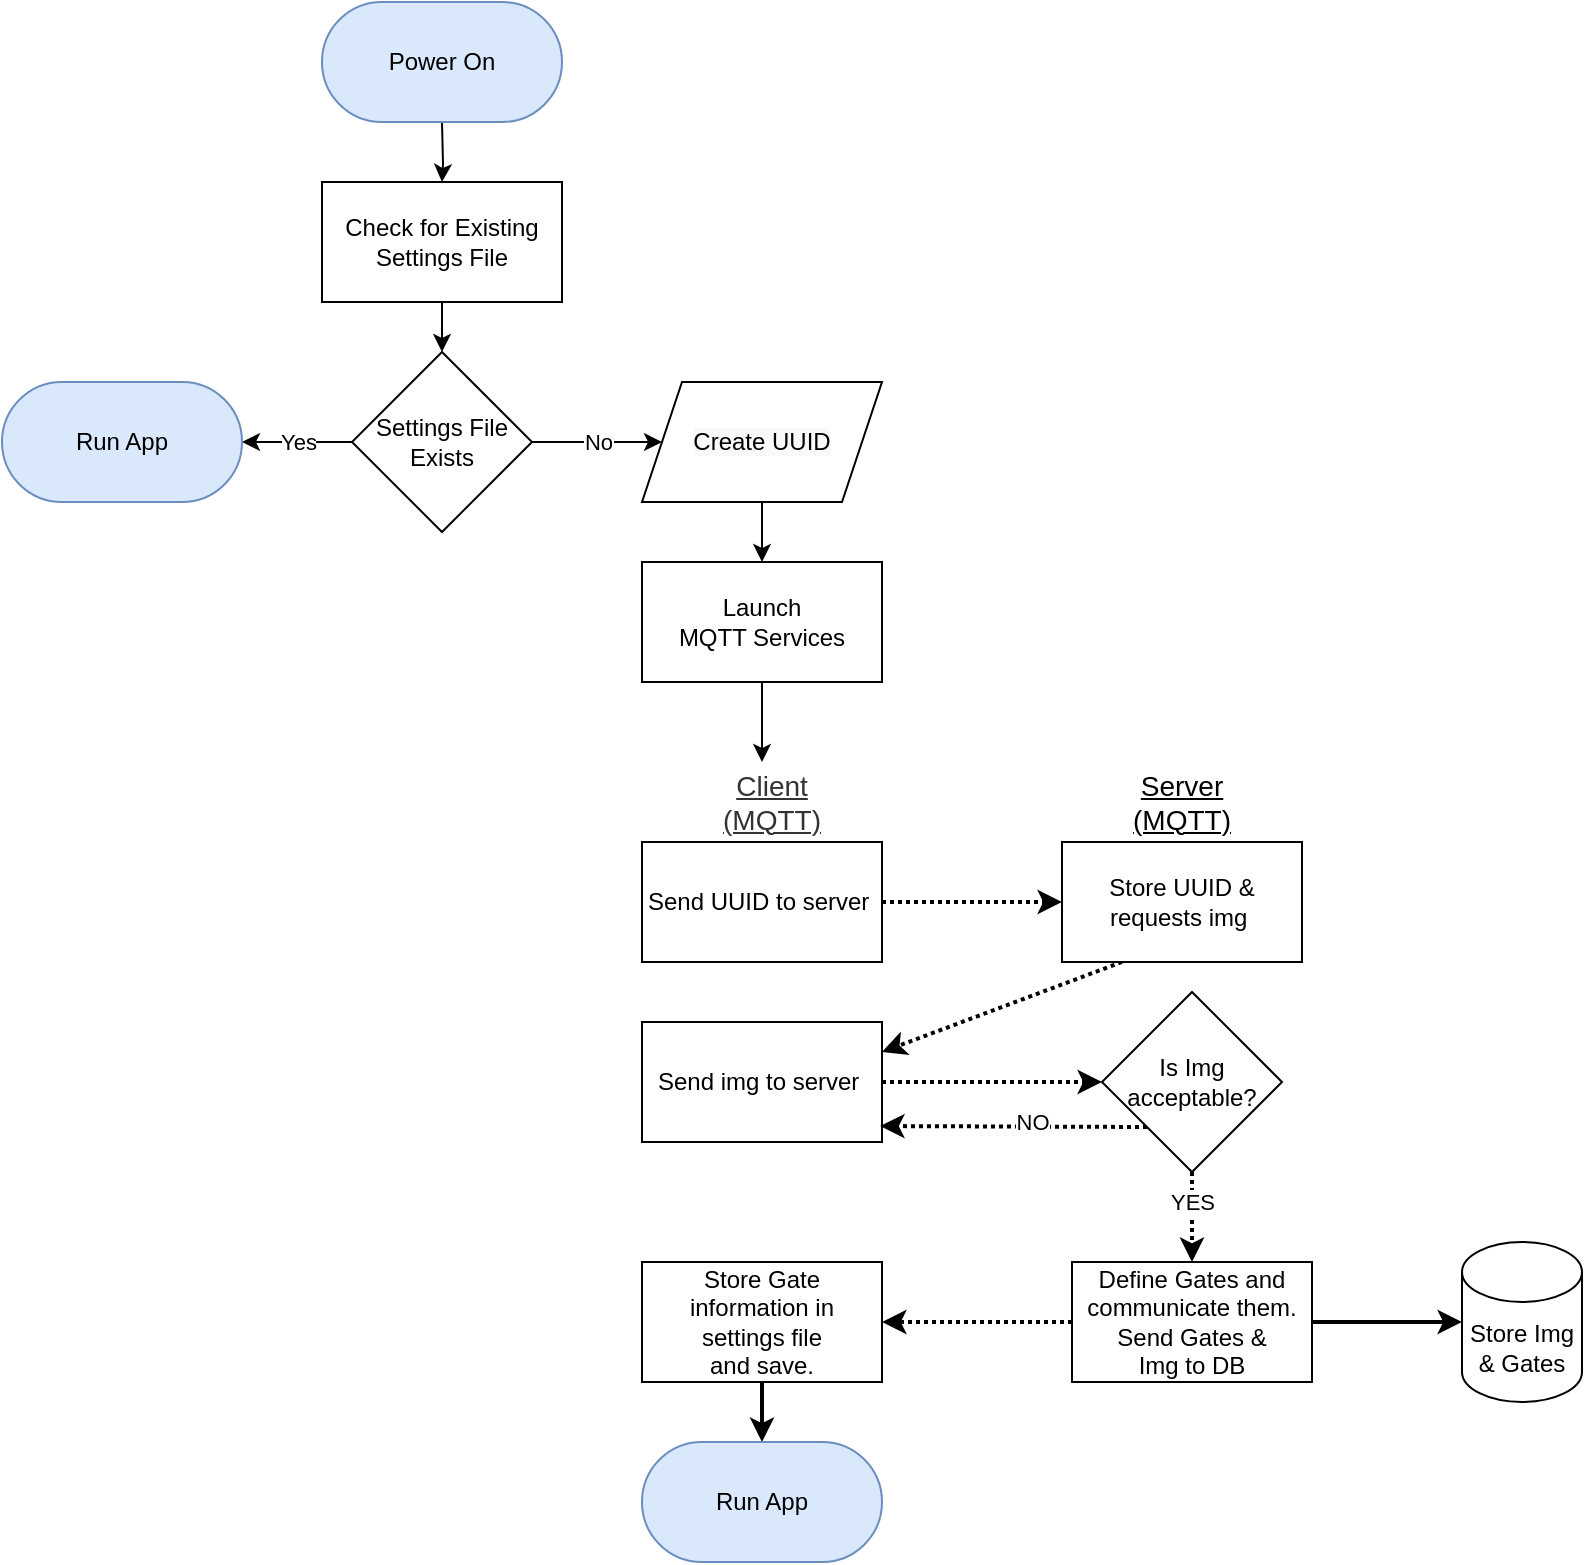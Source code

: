 <mxfile version="14.5.3" type="github">
  <diagram id="_rReVu5g_Auf4cNDGn35" name="New Device">
    <mxGraphModel dx="883" dy="1422" grid="1" gridSize="10" guides="1" tooltips="1" connect="1" arrows="1" fold="1" page="1" pageScale="1" pageWidth="827" pageHeight="1169" math="0" shadow="0">
      <root>
        <mxCell id="0" />
        <mxCell id="1" parent="0" />
        <mxCell id="6po-A100Z-l5aX3hD2p_-6" value="" style="edgeStyle=orthogonalEdgeStyle;rounded=0;orthogonalLoop=1;jettySize=auto;html=1;" parent="1" target="6po-A100Z-l5aX3hD2p_-5" edge="1">
          <mxGeometry relative="1" as="geometry">
            <mxPoint x="250" y="100" as="sourcePoint" />
          </mxGeometry>
        </mxCell>
        <mxCell id="6po-A100Z-l5aX3hD2p_-9" value="" style="edgeStyle=orthogonalEdgeStyle;rounded=0;orthogonalLoop=1;jettySize=auto;html=1;" parent="1" source="6po-A100Z-l5aX3hD2p_-5" target="6po-A100Z-l5aX3hD2p_-8" edge="1">
          <mxGeometry relative="1" as="geometry" />
        </mxCell>
        <mxCell id="6po-A100Z-l5aX3hD2p_-5" value="Check for Existing Settings File" style="rounded=0;whiteSpace=wrap;html=1;" parent="1" vertex="1">
          <mxGeometry x="190" y="130" width="120" height="60" as="geometry" />
        </mxCell>
        <mxCell id="6po-A100Z-l5aX3hD2p_-7" value="Power On" style="rounded=1;whiteSpace=wrap;html=1;arcSize=50;fillColor=#dae8fc;strokeColor=#6c8ebf;" parent="1" vertex="1">
          <mxGeometry x="190" y="40" width="120" height="60" as="geometry" />
        </mxCell>
        <mxCell id="6po-A100Z-l5aX3hD2p_-11" value="No" style="edgeStyle=orthogonalEdgeStyle;rounded=0;orthogonalLoop=1;jettySize=auto;html=1;entryX=0;entryY=0.5;entryDx=0;entryDy=0;" parent="1" source="6po-A100Z-l5aX3hD2p_-8" target="5w6-nihi4L7VhGELpMjX-3" edge="1">
          <mxGeometry relative="1" as="geometry">
            <mxPoint x="350" y="260" as="targetPoint" />
          </mxGeometry>
        </mxCell>
        <mxCell id="6po-A100Z-l5aX3hD2p_-13" value="Yes" style="edgeStyle=orthogonalEdgeStyle;rounded=0;orthogonalLoop=1;jettySize=auto;html=1;" parent="1" source="6po-A100Z-l5aX3hD2p_-8" edge="1">
          <mxGeometry relative="1" as="geometry">
            <mxPoint x="150" y="260" as="targetPoint" />
          </mxGeometry>
        </mxCell>
        <mxCell id="6po-A100Z-l5aX3hD2p_-8" value="Settings File Exists" style="rhombus;whiteSpace=wrap;html=1;rounded=0;" parent="1" vertex="1">
          <mxGeometry x="205" y="215" width="90" height="90" as="geometry" />
        </mxCell>
        <mxCell id="5w6-nihi4L7VhGELpMjX-12" value="" style="edgeStyle=orthogonalEdgeStyle;rounded=0;orthogonalLoop=1;jettySize=auto;html=1;" edge="1" parent="1" source="5w6-nihi4L7VhGELpMjX-3" target="5w6-nihi4L7VhGELpMjX-9">
          <mxGeometry relative="1" as="geometry" />
        </mxCell>
        <mxCell id="5w6-nihi4L7VhGELpMjX-3" value="&lt;meta charset=&quot;utf-8&quot;&gt;&lt;span style=&quot;color: rgb(0, 0, 0); font-family: helvetica; font-size: 12px; font-style: normal; font-weight: 400; letter-spacing: normal; text-align: center; text-indent: 0px; text-transform: none; word-spacing: 0px; background-color: rgb(248, 249, 250); display: inline; float: none;&quot;&gt;Create UUID&lt;/span&gt;" style="shape=parallelogram;perimeter=parallelogramPerimeter;whiteSpace=wrap;html=1;fixedSize=1;" vertex="1" parent="1">
          <mxGeometry x="350" y="230" width="120" height="60" as="geometry" />
        </mxCell>
        <mxCell id="5w6-nihi4L7VhGELpMjX-21" style="edgeStyle=orthogonalEdgeStyle;rounded=0;orthogonalLoop=1;jettySize=auto;html=1;exitX=1;exitY=0.5;exitDx=0;exitDy=0;entryX=0;entryY=0.5;entryDx=0;entryDy=0;dashed=1;dashPattern=1 1;strokeWidth=2;" edge="1" parent="1" source="5w6-nihi4L7VhGELpMjX-5" target="5w6-nihi4L7VhGELpMjX-17">
          <mxGeometry relative="1" as="geometry" />
        </mxCell>
        <mxCell id="5w6-nihi4L7VhGELpMjX-5" value="Send UUID to server&amp;nbsp;" style="whiteSpace=wrap;html=1;" vertex="1" parent="1">
          <mxGeometry x="350" y="460" width="120" height="60" as="geometry" />
        </mxCell>
        <mxCell id="5w6-nihi4L7VhGELpMjX-13" value="" style="edgeStyle=orthogonalEdgeStyle;rounded=0;orthogonalLoop=1;jettySize=auto;html=1;" edge="1" parent="1" source="5w6-nihi4L7VhGELpMjX-9">
          <mxGeometry relative="1" as="geometry">
            <mxPoint x="410" y="420" as="targetPoint" />
          </mxGeometry>
        </mxCell>
        <mxCell id="5w6-nihi4L7VhGELpMjX-9" value="Launch&lt;br&gt;MQTT Services" style="whiteSpace=wrap;html=1;" vertex="1" parent="1">
          <mxGeometry x="350" y="320" width="120" height="60" as="geometry" />
        </mxCell>
        <mxCell id="5w6-nihi4L7VhGELpMjX-11" value="Run App" style="rounded=1;whiteSpace=wrap;html=1;arcSize=50;fillColor=#dae8fc;strokeColor=#6c8ebf;" vertex="1" parent="1">
          <mxGeometry x="30" y="230" width="120" height="60" as="geometry" />
        </mxCell>
        <mxCell id="5w6-nihi4L7VhGELpMjX-35" style="edgeStyle=none;rounded=0;orthogonalLoop=1;jettySize=auto;html=1;exitX=1;exitY=0.5;exitDx=0;exitDy=0;dashed=1;dashPattern=1 1;strokeWidth=2;" edge="1" parent="1" source="5w6-nihi4L7VhGELpMjX-14" target="5w6-nihi4L7VhGELpMjX-34">
          <mxGeometry relative="1" as="geometry" />
        </mxCell>
        <mxCell id="5w6-nihi4L7VhGELpMjX-14" value="Send img to server&amp;nbsp;" style="whiteSpace=wrap;html=1;" vertex="1" parent="1">
          <mxGeometry x="350" y="550" width="120" height="60" as="geometry" />
        </mxCell>
        <mxCell id="5w6-nihi4L7VhGELpMjX-20" style="rounded=0;orthogonalLoop=1;jettySize=auto;html=1;exitX=0.25;exitY=1;exitDx=0;exitDy=0;dashed=1;dashPattern=1 1;strokeWidth=2;entryX=1;entryY=0.25;entryDx=0;entryDy=0;" edge="1" parent="1" source="5w6-nihi4L7VhGELpMjX-17" target="5w6-nihi4L7VhGELpMjX-14">
          <mxGeometry relative="1" as="geometry">
            <mxPoint x="490" y="570" as="targetPoint" />
          </mxGeometry>
        </mxCell>
        <mxCell id="5w6-nihi4L7VhGELpMjX-17" value="Store UUID &amp;amp; requests img&amp;nbsp;" style="rounded=0;whiteSpace=wrap;html=1;" vertex="1" parent="1">
          <mxGeometry x="560" y="460" width="120" height="60" as="geometry" />
        </mxCell>
        <mxCell id="5w6-nihi4L7VhGELpMjX-22" value="&lt;font style=&quot;font-size: 14px&quot;&gt;&lt;u&gt;Client (MQTT)&lt;/u&gt;&lt;/font&gt;" style="text;html=1;align=center;verticalAlign=middle;whiteSpace=wrap;rounded=0;shadow=0;fontColor=#333333;fillColor=#ffffff;" vertex="1" parent="1">
          <mxGeometry x="390" y="430" width="50" height="20" as="geometry" />
        </mxCell>
        <mxCell id="5w6-nihi4L7VhGELpMjX-24" value="&lt;font style=&quot;font-size: 14px&quot;&gt;&lt;u&gt;Server (MQTT)&lt;/u&gt;&lt;/font&gt;" style="text;html=1;strokeColor=none;fillColor=none;align=center;verticalAlign=middle;whiteSpace=wrap;rounded=0;" vertex="1" parent="1">
          <mxGeometry x="600" y="430" width="40" height="20" as="geometry" />
        </mxCell>
        <mxCell id="5w6-nihi4L7VhGELpMjX-28" value="" style="edgeStyle=none;rounded=0;orthogonalLoop=1;jettySize=auto;html=1;strokeWidth=2;" edge="1" parent="1" source="5w6-nihi4L7VhGELpMjX-25" target="5w6-nihi4L7VhGELpMjX-27">
          <mxGeometry relative="1" as="geometry" />
        </mxCell>
        <mxCell id="5w6-nihi4L7VhGELpMjX-44" style="edgeStyle=none;rounded=0;orthogonalLoop=1;jettySize=auto;html=1;exitX=0;exitY=0.5;exitDx=0;exitDy=0;dashed=1;dashPattern=1 1;strokeWidth=2;" edge="1" parent="1" source="5w6-nihi4L7VhGELpMjX-25" target="5w6-nihi4L7VhGELpMjX-29">
          <mxGeometry relative="1" as="geometry" />
        </mxCell>
        <mxCell id="5w6-nihi4L7VhGELpMjX-25" value="Define Gates and communicate them. Send Gates &amp;amp; &lt;br&gt;Img to DB" style="rounded=0;whiteSpace=wrap;html=1;shadow=0;strokeColor=#000000;fillColor=#ffffff;" vertex="1" parent="1">
          <mxGeometry x="565" y="670" width="120" height="60" as="geometry" />
        </mxCell>
        <mxCell id="5w6-nihi4L7VhGELpMjX-27" value="Store Img &amp;amp; Gates" style="shape=cylinder3;whiteSpace=wrap;html=1;boundedLbl=1;backgroundOutline=1;size=15;rounded=0;shadow=0;strokeColor=#000000;fillColor=#ffffff;" vertex="1" parent="1">
          <mxGeometry x="760" y="660" width="60" height="80" as="geometry" />
        </mxCell>
        <mxCell id="5w6-nihi4L7VhGELpMjX-46" style="edgeStyle=none;rounded=0;orthogonalLoop=1;jettySize=auto;html=1;exitX=0.5;exitY=1;exitDx=0;exitDy=0;strokeWidth=2;" edge="1" parent="1" source="5w6-nihi4L7VhGELpMjX-29" target="5w6-nihi4L7VhGELpMjX-45">
          <mxGeometry relative="1" as="geometry" />
        </mxCell>
        <mxCell id="5w6-nihi4L7VhGELpMjX-29" value="Store Gate information in &lt;br&gt;settings file &lt;br&gt;and save." style="whiteSpace=wrap;html=1;" vertex="1" parent="1">
          <mxGeometry x="350" y="670" width="120" height="60" as="geometry" />
        </mxCell>
        <mxCell id="5w6-nihi4L7VhGELpMjX-40" style="edgeStyle=none;rounded=0;orthogonalLoop=1;jettySize=auto;html=1;exitX=0.5;exitY=1;exitDx=0;exitDy=0;entryX=0.5;entryY=0;entryDx=0;entryDy=0;dashed=1;dashPattern=1 1;strokeWidth=2;" edge="1" parent="1" source="5w6-nihi4L7VhGELpMjX-34" target="5w6-nihi4L7VhGELpMjX-25">
          <mxGeometry relative="1" as="geometry" />
        </mxCell>
        <mxCell id="5w6-nihi4L7VhGELpMjX-41" value="YES" style="edgeLabel;html=1;align=center;verticalAlign=middle;resizable=0;points=[];" vertex="1" connectable="0" parent="5w6-nihi4L7VhGELpMjX-40">
          <mxGeometry x="-0.556" y="-4" relative="1" as="geometry">
            <mxPoint x="4" y="5" as="offset" />
          </mxGeometry>
        </mxCell>
        <mxCell id="5w6-nihi4L7VhGELpMjX-42" style="edgeStyle=none;rounded=0;orthogonalLoop=1;jettySize=auto;html=1;exitX=0;exitY=1;exitDx=0;exitDy=0;entryX=0.992;entryY=0.867;entryDx=0;entryDy=0;entryPerimeter=0;dashed=1;dashPattern=1 1;strokeWidth=2;" edge="1" parent="1" source="5w6-nihi4L7VhGELpMjX-34" target="5w6-nihi4L7VhGELpMjX-14">
          <mxGeometry relative="1" as="geometry" />
        </mxCell>
        <mxCell id="5w6-nihi4L7VhGELpMjX-43" value="NO" style="edgeLabel;html=1;align=center;verticalAlign=middle;resizable=0;points=[];" vertex="1" connectable="0" parent="5w6-nihi4L7VhGELpMjX-42">
          <mxGeometry x="-0.138" y="-4" relative="1" as="geometry">
            <mxPoint y="1.71" as="offset" />
          </mxGeometry>
        </mxCell>
        <mxCell id="5w6-nihi4L7VhGELpMjX-34" value="Is Img acceptable?" style="rhombus;whiteSpace=wrap;html=1;rounded=0;shadow=0;strokeColor=#000000;fillColor=#ffffff;" vertex="1" parent="1">
          <mxGeometry x="580" y="535" width="90" height="90" as="geometry" />
        </mxCell>
        <mxCell id="5w6-nihi4L7VhGELpMjX-45" value="Run App" style="rounded=1;whiteSpace=wrap;html=1;arcSize=50;fillColor=#dae8fc;strokeColor=#6c8ebf;" vertex="1" parent="1">
          <mxGeometry x="350" y="760" width="120" height="60" as="geometry" />
        </mxCell>
      </root>
    </mxGraphModel>
  </diagram>
</mxfile>
